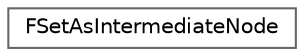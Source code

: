 digraph "Graphical Class Hierarchy"
{
 // INTERACTIVE_SVG=YES
 // LATEX_PDF_SIZE
  bgcolor="transparent";
  edge [fontname=Helvetica,fontsize=10,labelfontname=Helvetica,labelfontsize=10];
  node [fontname=Helvetica,fontsize=10,shape=box,height=0.2,width=0.4];
  rankdir="LR";
  Node0 [id="Node000000",label="FSetAsIntermediateNode",height=0.2,width=0.4,color="grey40", fillcolor="white", style="filled",URL="$db/dcf/structFSetAsIntermediateNode.html",tooltip=" "];
}
